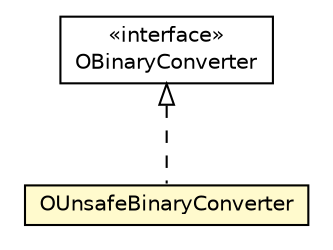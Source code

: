 #!/usr/local/bin/dot
#
# Class diagram 
# Generated by UMLGraph version R5_6-24-gf6e263 (http://www.umlgraph.org/)
#

digraph G {
	edge [fontname="Helvetica",fontsize=10,labelfontname="Helvetica",labelfontsize=10];
	node [fontname="Helvetica",fontsize=10,shape=plaintext];
	nodesep=0.25;
	ranksep=0.5;
	// com.orientechnologies.common.serialization.OUnsafeBinaryConverter
	c4292029 [label=<<table title="com.orientechnologies.common.serialization.OUnsafeBinaryConverter" border="0" cellborder="1" cellspacing="0" cellpadding="2" port="p" bgcolor="lemonChiffon" href="./OUnsafeBinaryConverter.html">
		<tr><td><table border="0" cellspacing="0" cellpadding="1">
<tr><td align="center" balign="center"> OUnsafeBinaryConverter </td></tr>
		</table></td></tr>
		</table>>, URL="./OUnsafeBinaryConverter.html", fontname="Helvetica", fontcolor="black", fontsize=10.0];
	// com.orientechnologies.common.serialization.OBinaryConverter
	c4292030 [label=<<table title="com.orientechnologies.common.serialization.OBinaryConverter" border="0" cellborder="1" cellspacing="0" cellpadding="2" port="p" href="./OBinaryConverter.html">
		<tr><td><table border="0" cellspacing="0" cellpadding="1">
<tr><td align="center" balign="center"> &#171;interface&#187; </td></tr>
<tr><td align="center" balign="center"> OBinaryConverter </td></tr>
		</table></td></tr>
		</table>>, URL="./OBinaryConverter.html", fontname="Helvetica", fontcolor="black", fontsize=10.0];
	//com.orientechnologies.common.serialization.OUnsafeBinaryConverter implements com.orientechnologies.common.serialization.OBinaryConverter
	c4292030:p -> c4292029:p [dir=back,arrowtail=empty,style=dashed];
}

